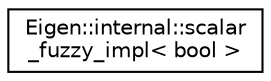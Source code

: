 digraph "Graphical Class Hierarchy"
{
  edge [fontname="Helvetica",fontsize="10",labelfontname="Helvetica",labelfontsize="10"];
  node [fontname="Helvetica",fontsize="10",shape=record];
  rankdir="LR";
  Node1 [label="Eigen::internal::scalar\l_fuzzy_impl\< bool \>",height=0.2,width=0.4,color="black", fillcolor="white", style="filled",URL="$struct_eigen_1_1internal_1_1scalar__fuzzy__impl_3_01bool_01_4.html"];
}
